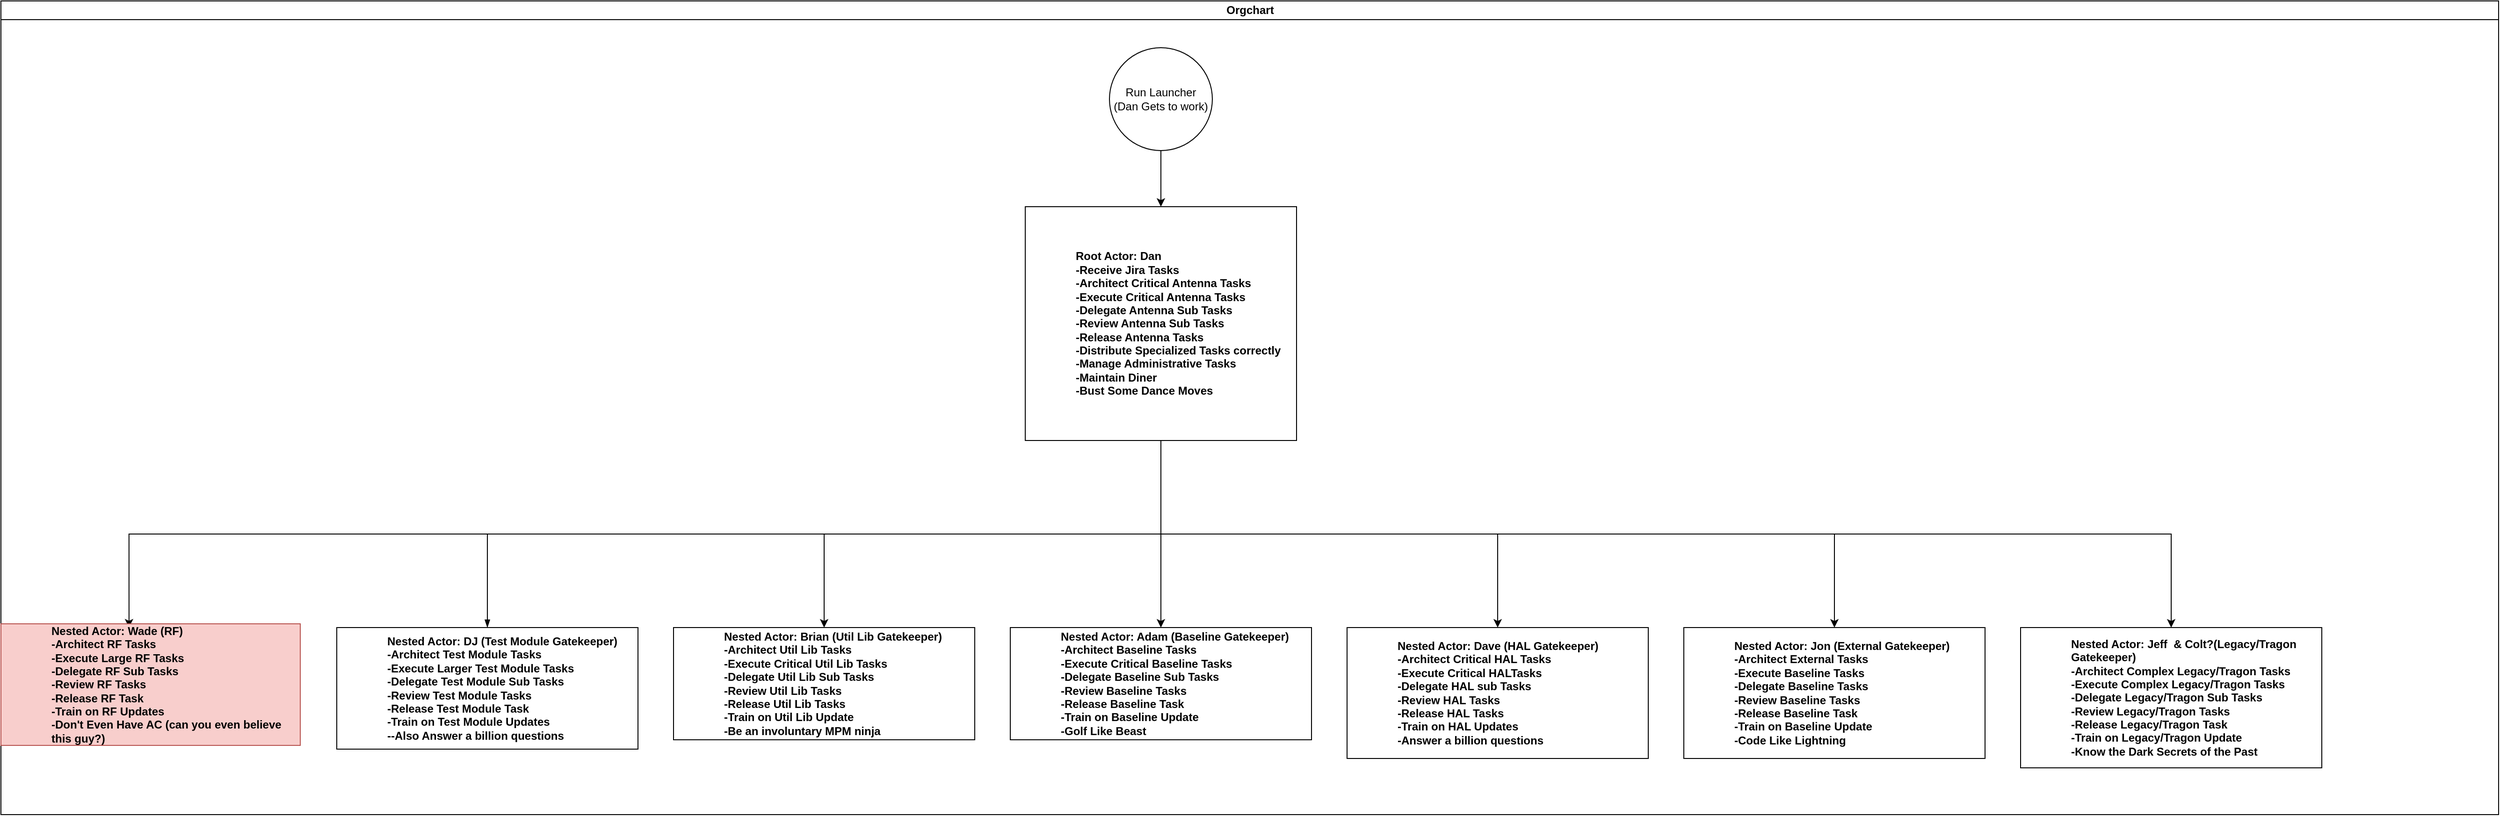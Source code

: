 <mxfile version="13.6.6" type="github">
  <diagram id="prtHgNgQTEPvFCAcTncT" name="Page-1">
    <mxGraphModel dx="2630" dy="1505" grid="1" gridSize="10" guides="1" tooltips="1" connect="1" arrows="1" fold="1" page="1" pageScale="1" pageWidth="4681" pageHeight="3300" math="0" shadow="0">
      <root>
        <mxCell id="0" />
        <mxCell id="1" parent="0" />
        <mxCell id="dNxyNK7c78bLwvsdeMH5-11" value="Orgchart" style="swimlane;html=1;startSize=20;horizontal=1;containerType=tree;glass=0;autosize=1;shadow=0;resizeWidth=1;resizeHeight=1;resizable=1;" parent="1" vertex="1">
          <mxGeometry y="270" width="2670" height="870" as="geometry" />
        </mxCell>
        <mxCell id="yNW7wvVj0RcZNOnP4LPE-27" style="edgeStyle=orthogonalEdgeStyle;rounded=0;orthogonalLoop=1;jettySize=auto;html=1;exitX=0.5;exitY=1;exitDx=0;exitDy=0;entryX=0.431;entryY=-0.001;entryDx=0;entryDy=0;entryPerimeter=0;" edge="1" parent="dNxyNK7c78bLwvsdeMH5-11" source="dNxyNK7c78bLwvsdeMH5-12">
          <mxGeometry relative="1" as="geometry">
            <mxPoint x="136.92" y="669.87" as="targetPoint" />
            <Array as="points">
              <mxPoint x="1240" y="570" />
              <mxPoint x="137" y="570" />
            </Array>
          </mxGeometry>
        </mxCell>
        <mxCell id="yNW7wvVj0RcZNOnP4LPE-31" style="edgeStyle=orthogonalEdgeStyle;rounded=0;orthogonalLoop=1;jettySize=auto;html=1;exitX=0.5;exitY=1;exitDx=0;exitDy=0;entryX=0.5;entryY=0;entryDx=0;entryDy=0;" edge="1" parent="dNxyNK7c78bLwvsdeMH5-11" source="dNxyNK7c78bLwvsdeMH5-12" target="yNW7wvVj0RcZNOnP4LPE-30">
          <mxGeometry relative="1" as="geometry" />
        </mxCell>
        <mxCell id="yNW7wvVj0RcZNOnP4LPE-32" style="edgeStyle=orthogonalEdgeStyle;rounded=0;orthogonalLoop=1;jettySize=auto;html=1;exitX=0.5;exitY=1;exitDx=0;exitDy=0;entryX=0.5;entryY=0;entryDx=0;entryDy=0;" edge="1" parent="dNxyNK7c78bLwvsdeMH5-11" source="dNxyNK7c78bLwvsdeMH5-12" target="yNW7wvVj0RcZNOnP4LPE-23">
          <mxGeometry relative="1" as="geometry" />
        </mxCell>
        <mxCell id="yNW7wvVj0RcZNOnP4LPE-33" style="edgeStyle=orthogonalEdgeStyle;rounded=0;orthogonalLoop=1;jettySize=auto;html=1;exitX=0.5;exitY=1;exitDx=0;exitDy=0;entryX=0.5;entryY=0;entryDx=0;entryDy=0;" edge="1" parent="dNxyNK7c78bLwvsdeMH5-11" source="dNxyNK7c78bLwvsdeMH5-12" target="yNW7wvVj0RcZNOnP4LPE-17">
          <mxGeometry relative="1" as="geometry" />
        </mxCell>
        <mxCell id="yNW7wvVj0RcZNOnP4LPE-34" style="edgeStyle=orthogonalEdgeStyle;rounded=0;orthogonalLoop=1;jettySize=auto;html=1;exitX=0.5;exitY=1;exitDx=0;exitDy=0;entryX=0.5;entryY=0;entryDx=0;entryDy=0;" edge="1" parent="dNxyNK7c78bLwvsdeMH5-11" source="dNxyNK7c78bLwvsdeMH5-12" target="yNW7wvVj0RcZNOnP4LPE-21">
          <mxGeometry relative="1" as="geometry" />
        </mxCell>
        <mxCell id="yNW7wvVj0RcZNOnP4LPE-35" style="edgeStyle=orthogonalEdgeStyle;rounded=0;orthogonalLoop=1;jettySize=auto;html=1;exitX=0.5;exitY=1;exitDx=0;exitDy=0;" edge="1" parent="dNxyNK7c78bLwvsdeMH5-11" source="dNxyNK7c78bLwvsdeMH5-12" target="yNW7wvVj0RcZNOnP4LPE-22">
          <mxGeometry relative="1" as="geometry" />
        </mxCell>
        <UserObject label="Root Actor: Dan&lt;br&gt;-Receive Jira Tasks&lt;br&gt;-Architect Critical Antenna Tasks&lt;br&gt;-Execute Critical Antenna Tasks&lt;br&gt;-Delegate Antenna Sub Tasks&lt;br&gt;-Review Antenna Sub Tasks&lt;br&gt;-Release Antenna Tasks&lt;br&gt;-Distribute Specialized Tasks correctly&lt;br&gt;-Manage Administrative Tasks&lt;br&gt;-Maintain Diner&lt;br&gt;-Bust Some Dance Moves" name="Evan Miller" position="CFO" location="Office 1" email="me@example.com" placeholders="1" id="dNxyNK7c78bLwvsdeMH5-12">
          <mxCell style="label;image=https://cdn3.iconfinder.com/data/icons/user-avatars-1/512/users-9-2-128.png;whiteSpace=wrap;html=1;rounded=0;glass=0;treeMoving=1;treeFolding=1;resizeWidth=1;resizeHeight=1;" parent="dNxyNK7c78bLwvsdeMH5-11" vertex="1">
            <mxGeometry x="1095" y="220" width="290" height="250" as="geometry" />
          </mxCell>
        </UserObject>
        <mxCell id="dNxyNK7c78bLwvsdeMH5-17" value="" style="endArrow=blockThin;endFill=1;fontSize=11;edgeStyle=elbowEdgeStyle;elbow=vertical;rounded=0;" parent="dNxyNK7c78bLwvsdeMH5-11" source="dNxyNK7c78bLwvsdeMH5-12" target="dNxyNK7c78bLwvsdeMH5-18" edge="1">
          <mxGeometry relative="1" as="geometry" />
        </mxCell>
        <UserObject label="Nested Actor: DJ (Test Module Gatekeeper)&lt;br&gt;-Architect Test Module Tasks&lt;br&gt;-Execute Larger Test Module Tasks&lt;br&gt;-Delegate Test Module Sub Tasks&lt;br&gt;-Review Test Module Tasks&lt;br&gt;-Release Test Module Task&lt;br&gt;-Train on Test Module Updates&lt;br&gt;--Also Answer a billion questions" name="Ron Donovan" position="System Admin" location="Office 3" email="me@example.com" placeholders="1" id="dNxyNK7c78bLwvsdeMH5-18">
          <mxCell style="label;image=https://cdn3.iconfinder.com/data/icons/user-avatars-1/512/users-2-128.png;whiteSpace=wrap;html=1;rounded=0;glass=0;resizeHeight=1;resizeWidth=1;" parent="dNxyNK7c78bLwvsdeMH5-11" vertex="1">
            <mxGeometry x="359" y="670" width="322" height="130" as="geometry" />
          </mxCell>
        </UserObject>
        <mxCell id="yNW7wvVj0RcZNOnP4LPE-8" style="edgeStyle=orthogonalEdgeStyle;rounded=0;orthogonalLoop=1;jettySize=auto;html=1;exitX=0.5;exitY=1;exitDx=0;exitDy=0;entryX=0.5;entryY=0;entryDx=0;entryDy=0;" edge="1" parent="dNxyNK7c78bLwvsdeMH5-11" source="yNW7wvVj0RcZNOnP4LPE-7" target="dNxyNK7c78bLwvsdeMH5-12">
          <mxGeometry relative="1" as="geometry" />
        </mxCell>
        <mxCell id="yNW7wvVj0RcZNOnP4LPE-7" value="Run Launcher&lt;br&gt;(Dan Gets to work)" style="ellipse;whiteSpace=wrap;html=1;aspect=fixed;shadow=0;strokeColor=#000000;" vertex="1" parent="dNxyNK7c78bLwvsdeMH5-11">
          <mxGeometry x="1185" y="50" width="110" height="110" as="geometry" />
        </mxCell>
        <UserObject label="Nested Actor: Wade (RF)&lt;br&gt;-Architect RF Tasks&lt;br&gt;-Execute Large RF Tasks&lt;br&gt;-Delegate RF Sub Tasks&lt;br&gt;-Review RF Tasks&lt;br&gt;-Release RF Task&lt;br&gt;-Train on RF Updates&lt;br&gt;-Don&#39;t Even Have AC (can you even believe this guy?)" name="Ron Donovan" position="System Admin" location="Office 3" email="me@example.com" placeholders="1" id="yNW7wvVj0RcZNOnP4LPE-15">
          <mxCell style="label;image=https://cdn3.iconfinder.com/data/icons/user-avatars-1/512/users-2-128.png;whiteSpace=wrap;html=1;rounded=0;glass=0;resizeHeight=0;resizeWidth=0;resizable=1;fillColor=#f8cecc;strokeColor=#b85450;" vertex="1" parent="dNxyNK7c78bLwvsdeMH5-11">
            <mxGeometry y="666" width="320" height="130" as="geometry" />
          </mxCell>
        </UserObject>
        <UserObject label="Nested Actor: Jon (External Gatekeeper)&lt;br&gt;-Architect External Tasks&lt;br&gt;-Execute Baseline Tasks&lt;br&gt;-Delegate Baseline Tasks&lt;br&gt;-Review Baseline Tasks&lt;br&gt;-Release Baseline Task&lt;br&gt;-Train on Baseline Update&lt;br&gt;-Code Like Lightning" name="Ron Donovan" position="System Admin" location="Office 3" email="me@example.com" placeholders="1" id="yNW7wvVj0RcZNOnP4LPE-21">
          <mxCell style="label;image=https://cdn3.iconfinder.com/data/icons/user-avatars-1/512/users-2-128.png;whiteSpace=wrap;html=1;rounded=0;glass=0;resizeHeight=0;resizeWidth=0;resizable=1;" vertex="1" parent="dNxyNK7c78bLwvsdeMH5-11">
            <mxGeometry x="1799" y="670" width="322" height="140" as="geometry" />
          </mxCell>
        </UserObject>
        <UserObject label="Nested Actor: Jeff&amp;nbsp; &amp;amp; Colt?(Legacy/Tragon Gatekeeper)&lt;br&gt;-Architect Complex Legacy/Tragon Tasks&lt;br&gt;-Execute Complex Legacy/Tragon Tasks&lt;br&gt;-Delegate Legacy/Tragon Sub Tasks&lt;br&gt;-Review Legacy/Tragon Tasks&lt;br&gt;-Release Legacy/Tragon Task&lt;br&gt;-Train on Legacy/Tragon Update&lt;br&gt;-Know the Dark Secrets of the Past" name="Ron Donovan" position="System Admin" location="Office 3" email="me@example.com" placeholders="1" id="yNW7wvVj0RcZNOnP4LPE-22">
          <mxCell style="label;image=https://cdn3.iconfinder.com/data/icons/user-avatars-1/512/users-2-128.png;whiteSpace=wrap;html=1;rounded=0;glass=0;resizeHeight=1;resizeWidth=1;resizable=1;" vertex="1" parent="dNxyNK7c78bLwvsdeMH5-11">
            <mxGeometry x="2159" y="670" width="322" height="150" as="geometry" />
          </mxCell>
        </UserObject>
        <UserObject label="Nested Actor: Adam (Baseline Gatekeeper)&lt;br&gt;-Architect Baseline Tasks&lt;br&gt;-Execute Critical Baseline Tasks&lt;br&gt;-Delegate Baseline Sub Tasks&lt;br&gt;-Review Baseline Tasks&lt;br&gt;-Release Baseline Task&lt;br&gt;-Train on Baseline Update&lt;br&gt;-Golf Like Beast" name="Ron Donovan" position="System Admin" location="Office 3" email="me@example.com" placeholders="1" id="yNW7wvVj0RcZNOnP4LPE-23">
          <mxCell style="label;image=https://cdn3.iconfinder.com/data/icons/user-avatars-1/512/users-2-128.png;whiteSpace=wrap;html=1;rounded=0;glass=0;resizeHeight=0;resizeWidth=0;resizable=1;" vertex="1" parent="dNxyNK7c78bLwvsdeMH5-11">
            <mxGeometry x="1079" y="670" width="322" height="120" as="geometry" />
          </mxCell>
        </UserObject>
        <UserObject label="Nested Actor: Dave (HAL Gatekeeper)&lt;br&gt;-Architect Critical HAL Tasks&lt;br&gt;-Execute Critical HALTasks&lt;br&gt;-Delegate HAL sub Tasks&lt;br&gt;-Review HAL Tasks&lt;br&gt;-Release HAL Tasks&lt;br&gt;-Train on HAL Updates&lt;br&gt;-Answer a billion questions&lt;br&gt;" name="Ron Donovan" position="System Admin" location="Office 3" email="me@example.com" placeholders="1" id="yNW7wvVj0RcZNOnP4LPE-17">
          <mxCell style="label;image=https://cdn3.iconfinder.com/data/icons/user-avatars-1/512/users-2-128.png;whiteSpace=wrap;html=1;rounded=0;glass=0;resizeHeight=1;resizeWidth=1;" vertex="1" parent="dNxyNK7c78bLwvsdeMH5-11">
            <mxGeometry x="1439" y="670" width="322" height="140" as="geometry" />
          </mxCell>
        </UserObject>
        <UserObject label="Nested Actor: Brian (Util Lib Gatekeeper)&lt;br&gt;-Architect Util Lib Tasks&lt;br&gt;-Execute Critical Util Lib Tasks&lt;br&gt;-Delegate Util Lib Sub Tasks&lt;br&gt;-Review Util Lib Tasks&lt;br&gt;-Release Util Lib Tasks&lt;br&gt;-Train on Util Lib Update&lt;br&gt;-Be an involuntary MPM ninja" name="Ron Donovan" position="System Admin" location="Office 3" email="me@example.com" placeholders="1" id="yNW7wvVj0RcZNOnP4LPE-30">
          <mxCell style="label;image=https://cdn3.iconfinder.com/data/icons/user-avatars-1/512/users-2-128.png;whiteSpace=wrap;html=1;rounded=0;glass=0;resizeHeight=1;resizeWidth=1;" vertex="1" parent="dNxyNK7c78bLwvsdeMH5-11">
            <mxGeometry x="719" y="670" width="322" height="120" as="geometry" />
          </mxCell>
        </UserObject>
      </root>
    </mxGraphModel>
  </diagram>
</mxfile>
